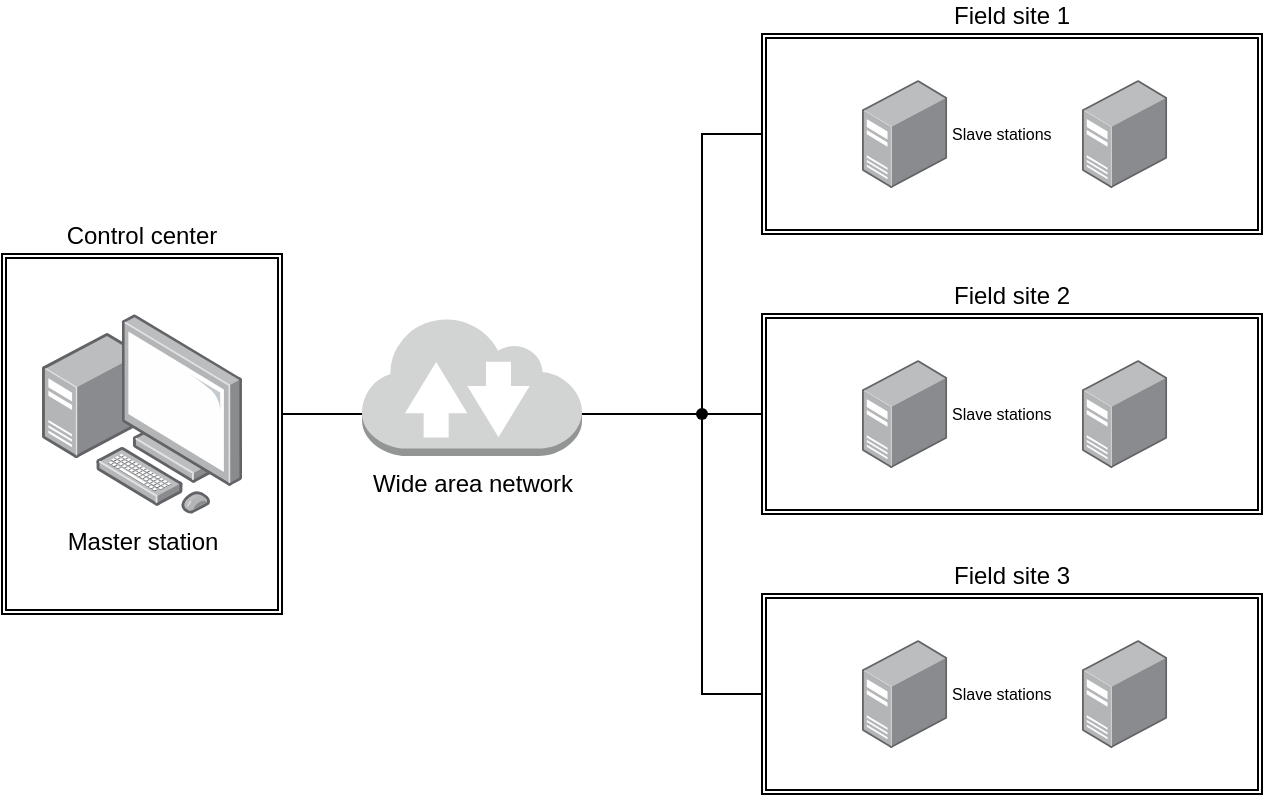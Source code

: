 <mxfile version="17.4.2" type="device"><diagram id="28Ere2CVRcCrDpWJ_NUL" name="Page-1"><mxGraphModel dx="981" dy="519" grid="1" gridSize="10" guides="1" tooltips="1" connect="1" arrows="1" fold="1" page="1" pageScale="1" pageWidth="827" pageHeight="1169" math="0" shadow="0"><root><mxCell id="0"/><mxCell id="1" parent="0"/><mxCell id="V4d8hHTabiQgh0WIt70I-6" value="&lt;div&gt;Master station&lt;/div&gt;" style="points=[];aspect=fixed;html=1;align=center;shadow=0;dashed=0;image;image=img/lib/allied_telesis/computer_and_terminals/Personal_Computer_with_Server.svg;" vertex="1" parent="1"><mxGeometry x="30" y="170" width="100" height="100" as="geometry"/></mxCell><mxCell id="V4d8hHTabiQgh0WIt70I-24" style="edgeStyle=orthogonalEdgeStyle;rounded=0;orthogonalLoop=1;jettySize=auto;html=1;endArrow=none;endFill=0;exitX=1;exitY=0.7;exitDx=0;exitDy=0;exitPerimeter=0;" edge="1" parent="1" source="V4d8hHTabiQgh0WIt70I-10" target="V4d8hHTabiQgh0WIt70I-26"><mxGeometry relative="1" as="geometry"><mxPoint x="390" y="133" as="targetPoint"/></mxGeometry></mxCell><mxCell id="V4d8hHTabiQgh0WIt70I-47" style="edgeStyle=orthogonalEdgeStyle;rounded=0;orthogonalLoop=1;jettySize=auto;html=1;endArrow=none;endFill=0;" edge="1" parent="1" source="V4d8hHTabiQgh0WIt70I-10" target="V4d8hHTabiQgh0WIt70I-46"><mxGeometry relative="1" as="geometry"><Array as="points"><mxPoint x="160" y="220"/><mxPoint x="160" y="220"/></Array></mxGeometry></mxCell><mxCell id="V4d8hHTabiQgh0WIt70I-10" value="&lt;div&gt;Wide area network&lt;/div&gt;" style="outlineConnect=0;dashed=0;verticalLabelPosition=bottom;verticalAlign=top;align=center;html=1;shape=mxgraph.aws3.internet_2;fillColor=#D2D3D3;gradientColor=none;" vertex="1" parent="1"><mxGeometry x="190" y="171" width="110" height="70" as="geometry"/></mxCell><mxCell id="V4d8hHTabiQgh0WIt70I-45" style="edgeStyle=orthogonalEdgeStyle;rounded=0;orthogonalLoop=1;jettySize=auto;html=1;entryX=0;entryY=0.5;entryDx=0;entryDy=0;endArrow=none;endFill=0;" edge="1" parent="1" source="V4d8hHTabiQgh0WIt70I-26" target="V4d8hHTabiQgh0WIt70I-35"><mxGeometry relative="1" as="geometry"/></mxCell><mxCell id="V4d8hHTabiQgh0WIt70I-26" value="" style="shape=waypoint;sketch=0;fillStyle=solid;size=6;pointerEvents=1;points=[];fillColor=none;resizable=0;rotatable=0;perimeter=centerPerimeter;snapToPoint=1;" vertex="1" parent="1"><mxGeometry x="340" y="200" width="40" height="40" as="geometry"/></mxCell><mxCell id="V4d8hHTabiQgh0WIt70I-33" value="" style="group" vertex="1" connectable="0" parent="1"><mxGeometry x="390" y="30" width="250" height="100" as="geometry"/></mxCell><mxCell id="V4d8hHTabiQgh0WIt70I-32" value="&lt;div&gt;Field site 1&lt;/div&gt;" style="shape=ext;double=1;rounded=0;whiteSpace=wrap;html=1;fillColor=none;labelPosition=center;verticalLabelPosition=top;align=center;verticalAlign=bottom;" vertex="1" parent="V4d8hHTabiQgh0WIt70I-33"><mxGeometry width="250" height="100" as="geometry"/></mxCell><mxCell id="V4d8hHTabiQgh0WIt70I-7" value="&lt;div&gt;&lt;br&gt;&lt;/div&gt;" style="points=[];aspect=fixed;html=1;align=center;shadow=0;dashed=0;image;image=img/lib/allied_telesis/computer_and_terminals/Server_Desktop.svg;" vertex="1" parent="V4d8hHTabiQgh0WIt70I-33"><mxGeometry x="160" y="23" width="42.6" height="54" as="geometry"/></mxCell><mxCell id="V4d8hHTabiQgh0WIt70I-13" value="&lt;div style=&quot;font-size: 8px;&quot;&gt;Slave stations&lt;/div&gt;" style="points=[];aspect=fixed;html=1;align=left;shadow=0;dashed=0;image;image=img/lib/allied_telesis/computer_and_terminals/Server_Desktop.svg;labelPosition=right;verticalLabelPosition=middle;verticalAlign=middle;fontSize=8;" vertex="1" parent="V4d8hHTabiQgh0WIt70I-33"><mxGeometry x="50" y="23" width="42.6" height="54" as="geometry"/></mxCell><mxCell id="V4d8hHTabiQgh0WIt70I-34" value="" style="group" vertex="1" connectable="0" parent="1"><mxGeometry x="390" y="170" width="250" height="100" as="geometry"/></mxCell><mxCell id="V4d8hHTabiQgh0WIt70I-35" value="&lt;div&gt;Field site 2&lt;/div&gt;" style="shape=ext;double=1;rounded=0;whiteSpace=wrap;html=1;fillColor=none;labelPosition=center;verticalLabelPosition=top;align=center;verticalAlign=bottom;" vertex="1" parent="V4d8hHTabiQgh0WIt70I-34"><mxGeometry width="250" height="100" as="geometry"/></mxCell><mxCell id="V4d8hHTabiQgh0WIt70I-36" value="&lt;div&gt;&lt;br&gt;&lt;/div&gt;" style="points=[];aspect=fixed;html=1;align=center;shadow=0;dashed=0;image;image=img/lib/allied_telesis/computer_and_terminals/Server_Desktop.svg;" vertex="1" parent="V4d8hHTabiQgh0WIt70I-34"><mxGeometry x="160" y="23" width="42.6" height="54" as="geometry"/></mxCell><mxCell id="V4d8hHTabiQgh0WIt70I-37" value="Slave stations" style="points=[];aspect=fixed;html=1;align=left;shadow=0;dashed=0;image;image=img/lib/allied_telesis/computer_and_terminals/Server_Desktop.svg;labelPosition=right;verticalLabelPosition=middle;verticalAlign=middle;fontSize=8;" vertex="1" parent="V4d8hHTabiQgh0WIt70I-34"><mxGeometry x="50" y="23" width="42.6" height="54" as="geometry"/></mxCell><mxCell id="V4d8hHTabiQgh0WIt70I-38" value="" style="group" vertex="1" connectable="0" parent="1"><mxGeometry x="390" y="310" width="250" height="100" as="geometry"/></mxCell><mxCell id="V4d8hHTabiQgh0WIt70I-39" value="&lt;div&gt;Field site 3&lt;br&gt;&lt;/div&gt;" style="shape=ext;double=1;rounded=0;whiteSpace=wrap;html=1;fillColor=none;labelPosition=center;verticalLabelPosition=top;align=center;verticalAlign=bottom;" vertex="1" parent="V4d8hHTabiQgh0WIt70I-38"><mxGeometry width="250" height="100" as="geometry"/></mxCell><mxCell id="V4d8hHTabiQgh0WIt70I-40" value="&lt;div&gt;&lt;br&gt;&lt;/div&gt;" style="points=[];aspect=fixed;html=1;align=center;shadow=0;dashed=0;image;image=img/lib/allied_telesis/computer_and_terminals/Server_Desktop.svg;" vertex="1" parent="V4d8hHTabiQgh0WIt70I-38"><mxGeometry x="160" y="23" width="42.6" height="54" as="geometry"/></mxCell><mxCell id="V4d8hHTabiQgh0WIt70I-41" value="&lt;div&gt;Slave stations&lt;/div&gt;" style="points=[];aspect=fixed;html=1;align=left;shadow=0;dashed=0;image;image=img/lib/allied_telesis/computer_and_terminals/Server_Desktop.svg;fontSize=8;labelPosition=right;verticalLabelPosition=middle;verticalAlign=middle;" vertex="1" parent="V4d8hHTabiQgh0WIt70I-38"><mxGeometry x="50" y="23" width="42.6" height="54" as="geometry"/></mxCell><mxCell id="V4d8hHTabiQgh0WIt70I-42" style="edgeStyle=orthogonalEdgeStyle;rounded=0;orthogonalLoop=1;jettySize=auto;html=1;endArrow=none;endFill=0;" edge="1" parent="1" source="V4d8hHTabiQgh0WIt70I-32" target="V4d8hHTabiQgh0WIt70I-26"><mxGeometry relative="1" as="geometry"/></mxCell><mxCell id="V4d8hHTabiQgh0WIt70I-44" style="edgeStyle=orthogonalEdgeStyle;rounded=0;orthogonalLoop=1;jettySize=auto;html=1;entryX=0.423;entryY=0.62;entryDx=0;entryDy=0;entryPerimeter=0;endArrow=none;endFill=0;" edge="1" parent="1" source="V4d8hHTabiQgh0WIt70I-39" target="V4d8hHTabiQgh0WIt70I-26"><mxGeometry relative="1" as="geometry"/></mxCell><mxCell id="V4d8hHTabiQgh0WIt70I-46" value="&lt;div&gt;Control center&lt;/div&gt;" style="shape=ext;double=1;rounded=0;whiteSpace=wrap;html=1;fillColor=none;labelPosition=center;verticalLabelPosition=top;align=center;verticalAlign=bottom;" vertex="1" parent="1"><mxGeometry x="10" y="140" width="140" height="180" as="geometry"/></mxCell></root></mxGraphModel></diagram></mxfile>